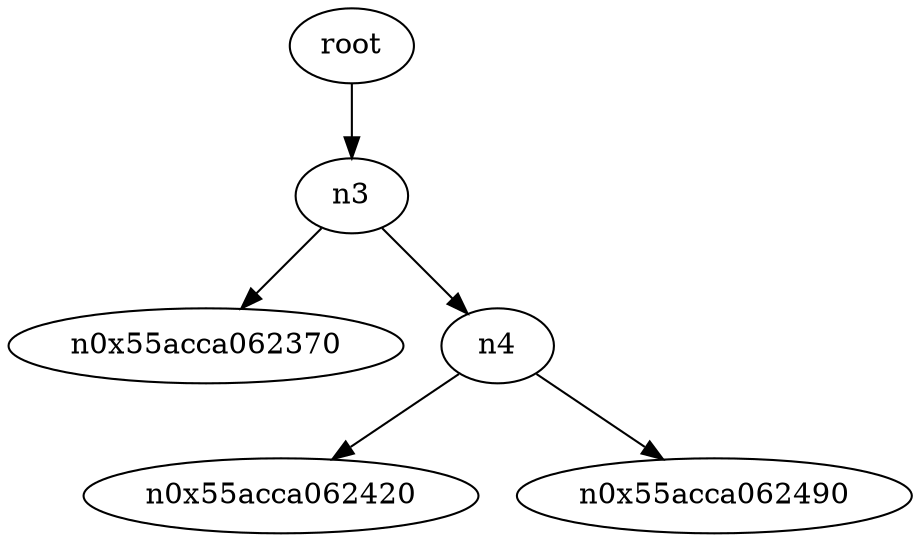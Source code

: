 digraph G {
n2 [label="root"];
n2 -> n3;
n3 -> n0x55acca062370;
n3 -> n4;
n4 -> n0x55acca062420;
n4 -> n0x55acca062490;
}
